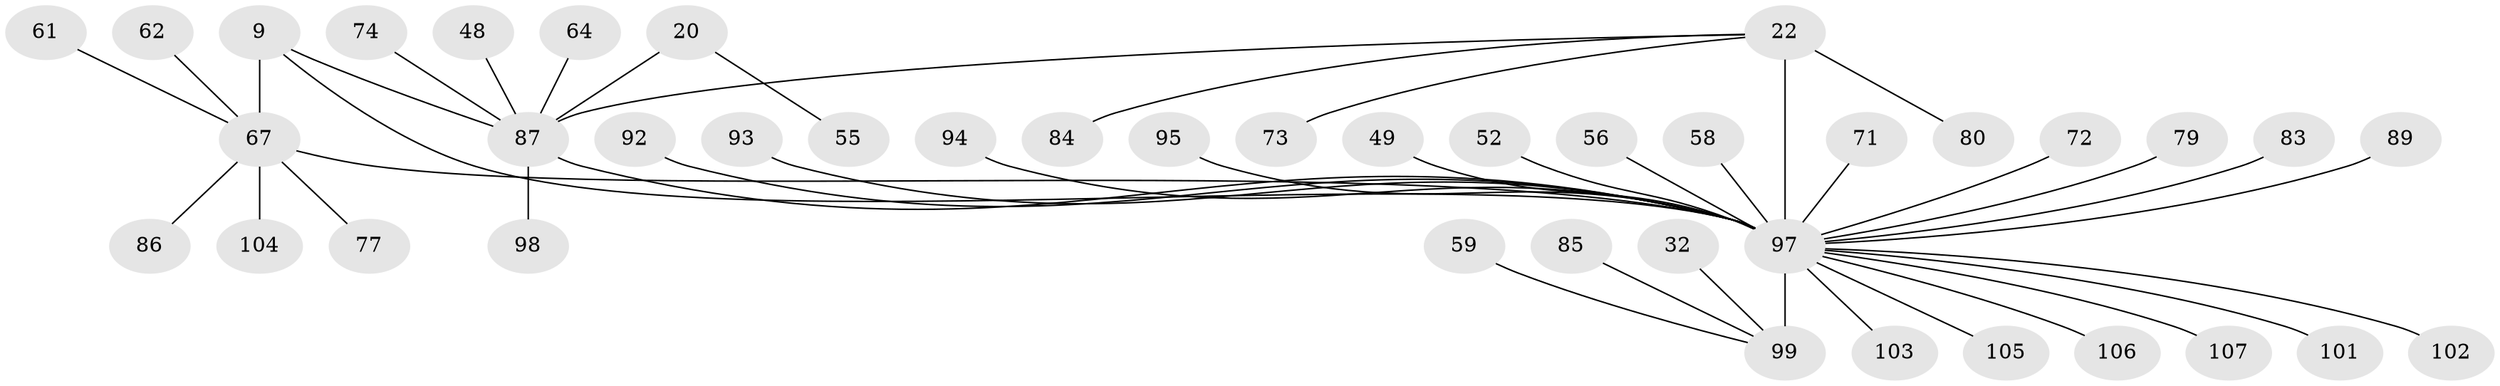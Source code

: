 // original degree distribution, {11: 0.018691588785046728, 6: 0.028037383177570093, 9: 0.018691588785046728, 8: 0.056074766355140186, 10: 0.037383177570093455, 5: 0.037383177570093455, 7: 0.028037383177570093, 4: 0.037383177570093455, 1: 0.5700934579439252, 3: 0.037383177570093455, 2: 0.1308411214953271}
// Generated by graph-tools (version 1.1) at 2025/57/03/04/25 21:57:53]
// undirected, 42 vertices, 44 edges
graph export_dot {
graph [start="1"]
  node [color=gray90,style=filled];
  9 [super="+8"];
  20 [super="+17"];
  22 [super="+21+12"];
  32;
  48;
  49;
  52;
  55;
  56 [super="+35"];
  58;
  59;
  61;
  62;
  64;
  67 [super="+7+10+26+42+43+60"];
  71;
  72;
  73;
  74;
  77;
  79;
  80;
  83;
  84;
  85;
  86;
  87 [super="+68+19+27+34+40"];
  89;
  92 [super="+63"];
  93;
  94;
  95 [super="+70"];
  97 [super="+25+57+82+36+39+76+78+81"];
  98 [super="+96"];
  99 [super="+54+88+4"];
  101;
  102;
  103 [super="+51"];
  104;
  105 [super="+91"];
  106;
  107 [super="+100"];
  9 -- 67 [weight=6];
  9 -- 87;
  9 -- 97;
  20 -- 55;
  20 -- 87 [weight=6];
  22 -- 87 [weight=2];
  22 -- 97 [weight=15];
  22 -- 80;
  22 -- 84;
  22 -- 73;
  32 -- 99;
  48 -- 87;
  49 -- 97;
  52 -- 97;
  56 -- 97;
  58 -- 97;
  59 -- 99;
  61 -- 67;
  62 -- 67;
  64 -- 87;
  67 -- 104;
  67 -- 77;
  67 -- 86;
  67 -- 97 [weight=2];
  71 -- 97;
  72 -- 97;
  74 -- 87;
  79 -- 97;
  83 -- 97;
  85 -- 99;
  87 -- 98;
  87 -- 97 [weight=2];
  89 -- 97;
  92 -- 97;
  93 -- 97;
  94 -- 97;
  95 -- 97 [weight=3];
  97 -- 107;
  97 -- 99 [weight=10];
  97 -- 101;
  97 -- 102;
  97 -- 103;
  97 -- 105;
  97 -- 106;
}
